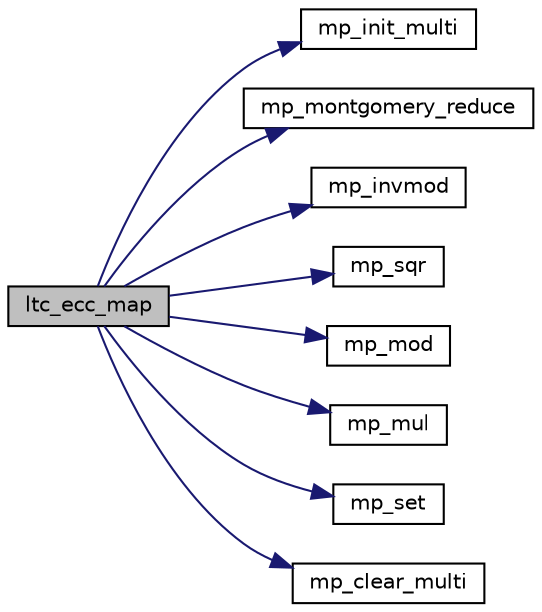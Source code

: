 digraph G
{
  edge [fontname="Helvetica",fontsize="10",labelfontname="Helvetica",labelfontsize="10"];
  node [fontname="Helvetica",fontsize="10",shape=record];
  rankdir="LR";
  Node1 [label="ltc_ecc_map",height=0.2,width=0.4,color="black", fillcolor="grey75", style="filled" fontcolor="black"];
  Node1 -> Node2 [color="midnightblue",fontsize="10",style="solid",fontname="Helvetica"];
  Node2 [label="mp_init_multi",height=0.2,width=0.4,color="black", fillcolor="white", style="filled",URL="$tommath_8h.html#aedf0449ac8e85bb6460b1d6a5b3f1e56"];
  Node1 -> Node3 [color="midnightblue",fontsize="10",style="solid",fontname="Helvetica"];
  Node3 [label="mp_montgomery_reduce",height=0.2,width=0.4,color="black", fillcolor="white", style="filled",URL="$tommath_8h.html#aa4691085d3ea04afa015d348774d2870"];
  Node1 -> Node4 [color="midnightblue",fontsize="10",style="solid",fontname="Helvetica"];
  Node4 [label="mp_invmod",height=0.2,width=0.4,color="black", fillcolor="white", style="filled",URL="$tommath_8h.html#a1b5e0b1d11d0d42d3e220c7daf593dd8"];
  Node1 -> Node5 [color="midnightblue",fontsize="10",style="solid",fontname="Helvetica"];
  Node5 [label="mp_sqr",height=0.2,width=0.4,color="black", fillcolor="white", style="filled",URL="$tommath_8h.html#a9562eb810bfb1c9c35f76fd13cb12339"];
  Node1 -> Node6 [color="midnightblue",fontsize="10",style="solid",fontname="Helvetica"];
  Node6 [label="mp_mod",height=0.2,width=0.4,color="black", fillcolor="white", style="filled",URL="$tommath_8h.html#a46eaea3242919cb7535a083e457486e2"];
  Node1 -> Node7 [color="midnightblue",fontsize="10",style="solid",fontname="Helvetica"];
  Node7 [label="mp_mul",height=0.2,width=0.4,color="black", fillcolor="white", style="filled",URL="$tommath_8h.html#ada1a1daec73bc746301a0bef547382b3"];
  Node1 -> Node8 [color="midnightblue",fontsize="10",style="solid",fontname="Helvetica"];
  Node8 [label="mp_set",height=0.2,width=0.4,color="black", fillcolor="white", style="filled",URL="$tommath_8h.html#abb82602703676e63e203794a425d6254"];
  Node1 -> Node9 [color="midnightblue",fontsize="10",style="solid",fontname="Helvetica"];
  Node9 [label="mp_clear_multi",height=0.2,width=0.4,color="black", fillcolor="white", style="filled",URL="$tommath_8h.html#a1a67757be676c7aff5bbaf4909423565"];
}
